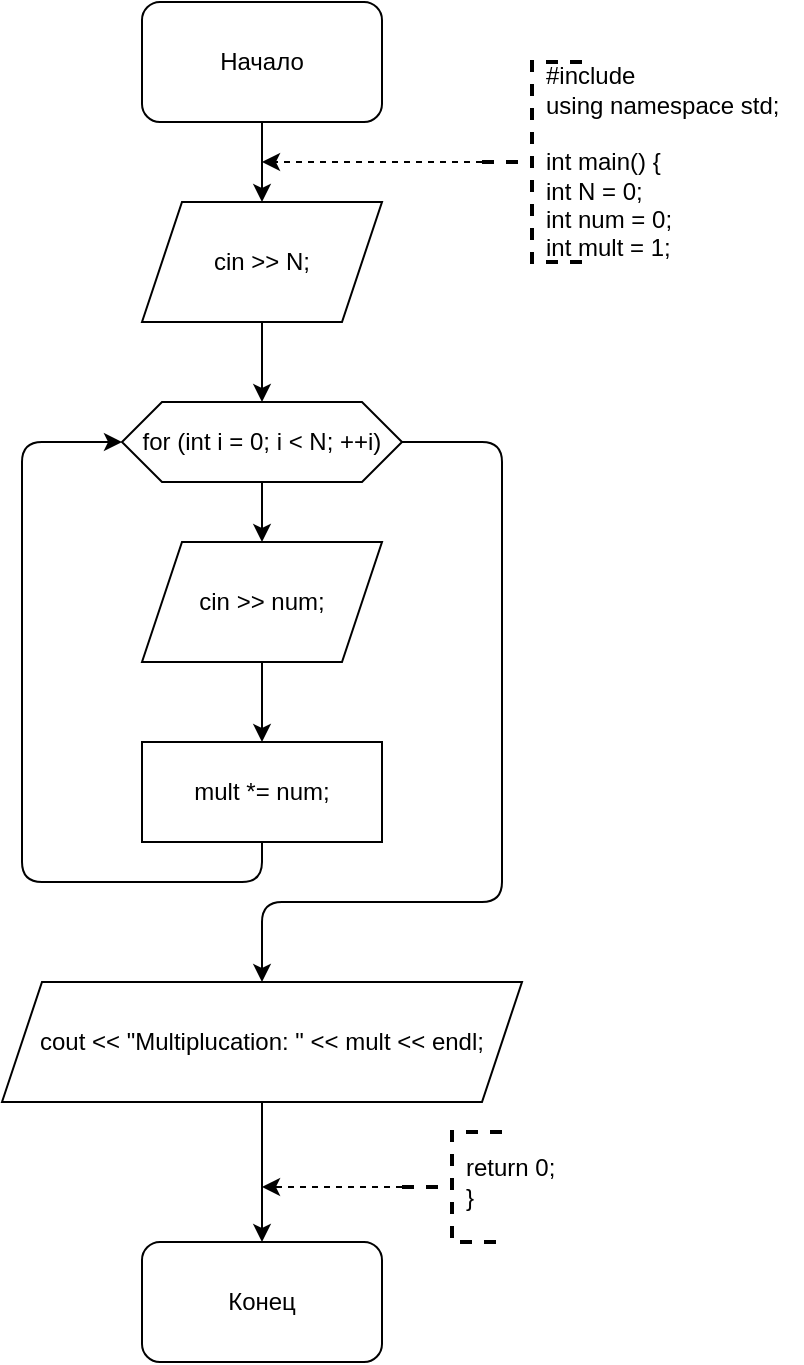 <mxfile version="13.9.9" type="device"><diagram id="dpM8nkZDmbsdTU-iYKVH" name="Страница 1"><mxGraphModel dx="1024" dy="592" grid="1" gridSize="10" guides="1" tooltips="1" connect="1" arrows="1" fold="1" page="1" pageScale="1" pageWidth="827" pageHeight="1169" math="0" shadow="0"><root><mxCell id="0"/><mxCell id="1" parent="0"/><mxCell id="cHxdGIO8lFR1rz5CCIPG-8" style="edgeStyle=orthogonalEdgeStyle;rounded=0;orthogonalLoop=1;jettySize=auto;html=1;entryX=0.5;entryY=0;entryDx=0;entryDy=0;" edge="1" parent="1" source="cHxdGIO8lFR1rz5CCIPG-1" target="cHxdGIO8lFR1rz5CCIPG-2"><mxGeometry relative="1" as="geometry"/></mxCell><mxCell id="cHxdGIO8lFR1rz5CCIPG-1" value="Начало" style="rounded=1;whiteSpace=wrap;html=1;" vertex="1" parent="1"><mxGeometry x="340" y="20" width="120" height="60" as="geometry"/></mxCell><mxCell id="cHxdGIO8lFR1rz5CCIPG-9" style="edgeStyle=orthogonalEdgeStyle;rounded=0;orthogonalLoop=1;jettySize=auto;html=1;entryX=0.5;entryY=0;entryDx=0;entryDy=0;" edge="1" parent="1" source="cHxdGIO8lFR1rz5CCIPG-2" target="cHxdGIO8lFR1rz5CCIPG-3"><mxGeometry relative="1" as="geometry"/></mxCell><mxCell id="cHxdGIO8lFR1rz5CCIPG-2" value="cin &amp;gt;&amp;gt; N;" style="shape=parallelogram;perimeter=parallelogramPerimeter;whiteSpace=wrap;html=1;fixedSize=1;" vertex="1" parent="1"><mxGeometry x="340" y="120" width="120" height="60" as="geometry"/></mxCell><mxCell id="cHxdGIO8lFR1rz5CCIPG-10" style="edgeStyle=orthogonalEdgeStyle;rounded=0;orthogonalLoop=1;jettySize=auto;html=1;entryX=0.5;entryY=0;entryDx=0;entryDy=0;" edge="1" parent="1" source="cHxdGIO8lFR1rz5CCIPG-3" target="cHxdGIO8lFR1rz5CCIPG-4"><mxGeometry relative="1" as="geometry"/></mxCell><mxCell id="cHxdGIO8lFR1rz5CCIPG-3" value="for (int i = 0; i &amp;lt; N; ++i)" style="shape=hexagon;perimeter=hexagonPerimeter2;whiteSpace=wrap;html=1;fixedSize=1;" vertex="1" parent="1"><mxGeometry x="330" y="220" width="140" height="40" as="geometry"/></mxCell><mxCell id="cHxdGIO8lFR1rz5CCIPG-11" style="edgeStyle=orthogonalEdgeStyle;rounded=0;orthogonalLoop=1;jettySize=auto;html=1;entryX=0.5;entryY=0;entryDx=0;entryDy=0;" edge="1" parent="1" source="cHxdGIO8lFR1rz5CCIPG-4" target="cHxdGIO8lFR1rz5CCIPG-6"><mxGeometry relative="1" as="geometry"/></mxCell><mxCell id="cHxdGIO8lFR1rz5CCIPG-4" value="cin &amp;gt;&amp;gt; num;" style="shape=parallelogram;perimeter=parallelogramPerimeter;whiteSpace=wrap;html=1;fixedSize=1;" vertex="1" parent="1"><mxGeometry x="340" y="290" width="120" height="60" as="geometry"/></mxCell><mxCell id="cHxdGIO8lFR1rz5CCIPG-6" value="mult *= num;" style="rounded=0;whiteSpace=wrap;html=1;" vertex="1" parent="1"><mxGeometry x="340" y="390" width="120" height="50" as="geometry"/></mxCell><mxCell id="cHxdGIO8lFR1rz5CCIPG-16" style="edgeStyle=orthogonalEdgeStyle;rounded=0;orthogonalLoop=1;jettySize=auto;html=1;entryX=0.5;entryY=0;entryDx=0;entryDy=0;" edge="1" parent="1" source="cHxdGIO8lFR1rz5CCIPG-7" target="cHxdGIO8lFR1rz5CCIPG-15"><mxGeometry relative="1" as="geometry"/></mxCell><mxCell id="cHxdGIO8lFR1rz5CCIPG-7" value="cout &amp;lt;&amp;lt; &quot;Multiplucation: &quot; &amp;lt;&amp;lt; mult &amp;lt;&amp;lt; endl;" style="shape=parallelogram;perimeter=parallelogramPerimeter;whiteSpace=wrap;html=1;fixedSize=1;" vertex="1" parent="1"><mxGeometry x="270" y="510" width="260" height="60" as="geometry"/></mxCell><mxCell id="cHxdGIO8lFR1rz5CCIPG-12" value="" style="endArrow=classic;html=1;exitX=0.5;exitY=1;exitDx=0;exitDy=0;entryX=0;entryY=0.5;entryDx=0;entryDy=0;" edge="1" parent="1" source="cHxdGIO8lFR1rz5CCIPG-6" target="cHxdGIO8lFR1rz5CCIPG-3"><mxGeometry width="50" height="50" relative="1" as="geometry"><mxPoint x="390" y="320" as="sourcePoint"/><mxPoint x="440" y="270" as="targetPoint"/><Array as="points"><mxPoint x="400" y="460"/><mxPoint x="280" y="460"/><mxPoint x="280" y="240"/></Array></mxGeometry></mxCell><mxCell id="cHxdGIO8lFR1rz5CCIPG-13" value="" style="endArrow=classic;html=1;exitX=1;exitY=0.5;exitDx=0;exitDy=0;entryX=0.5;entryY=0;entryDx=0;entryDy=0;" edge="1" parent="1" source="cHxdGIO8lFR1rz5CCIPG-3" target="cHxdGIO8lFR1rz5CCIPG-7"><mxGeometry width="50" height="50" relative="1" as="geometry"><mxPoint x="390" y="320" as="sourcePoint"/><mxPoint x="440" y="270" as="targetPoint"/><Array as="points"><mxPoint x="520" y="240"/><mxPoint x="520" y="470"/><mxPoint x="400" y="470"/></Array></mxGeometry></mxCell><mxCell id="cHxdGIO8lFR1rz5CCIPG-15" value="Конец" style="rounded=1;whiteSpace=wrap;html=1;" vertex="1" parent="1"><mxGeometry x="340" y="640" width="120" height="60" as="geometry"/></mxCell><mxCell id="cHxdGIO8lFR1rz5CCIPG-18" style="edgeStyle=orthogonalEdgeStyle;rounded=0;orthogonalLoop=1;jettySize=auto;html=1;dashed=1;" edge="1" parent="1" source="cHxdGIO8lFR1rz5CCIPG-17"><mxGeometry relative="1" as="geometry"><mxPoint x="400" y="100" as="targetPoint"/></mxGeometry></mxCell><mxCell id="cHxdGIO8lFR1rz5CCIPG-17" value="" style="strokeWidth=2;html=1;shape=mxgraph.flowchart.annotation_2;align=left;labelPosition=right;pointerEvents=1;dashed=1;" vertex="1" parent="1"><mxGeometry x="510" y="50" width="50" height="100" as="geometry"/></mxCell><mxCell id="cHxdGIO8lFR1rz5CCIPG-20" value="#include&lt;br&gt;using namespace std;&lt;br&gt;&lt;br&gt;int main() {&lt;br&gt;int N = 0;&lt;br&gt;int num = 0;&lt;br&gt;int mult = 1;" style="text;html=1;strokeColor=none;fillColor=none;align=left;verticalAlign=middle;whiteSpace=wrap;rounded=0;dashed=1;" vertex="1" parent="1"><mxGeometry x="540" y="55" width="130" height="90" as="geometry"/></mxCell><mxCell id="cHxdGIO8lFR1rz5CCIPG-22" style="edgeStyle=orthogonalEdgeStyle;rounded=0;orthogonalLoop=1;jettySize=auto;html=1;dashed=1;" edge="1" parent="1" source="cHxdGIO8lFR1rz5CCIPG-21"><mxGeometry relative="1" as="geometry"><mxPoint x="400" y="612.5" as="targetPoint"/></mxGeometry></mxCell><mxCell id="cHxdGIO8lFR1rz5CCIPG-21" value="" style="strokeWidth=2;html=1;shape=mxgraph.flowchart.annotation_2;align=left;labelPosition=right;pointerEvents=1;dashed=1;" vertex="1" parent="1"><mxGeometry x="470" y="585" width="50" height="55" as="geometry"/></mxCell><mxCell id="cHxdGIO8lFR1rz5CCIPG-23" value="return 0;&lt;br&gt;}" style="text;html=1;strokeColor=none;fillColor=none;align=left;verticalAlign=middle;whiteSpace=wrap;rounded=0;dashed=1;" vertex="1" parent="1"><mxGeometry x="500" y="590" width="60" height="40" as="geometry"/></mxCell></root></mxGraphModel></diagram></mxfile>